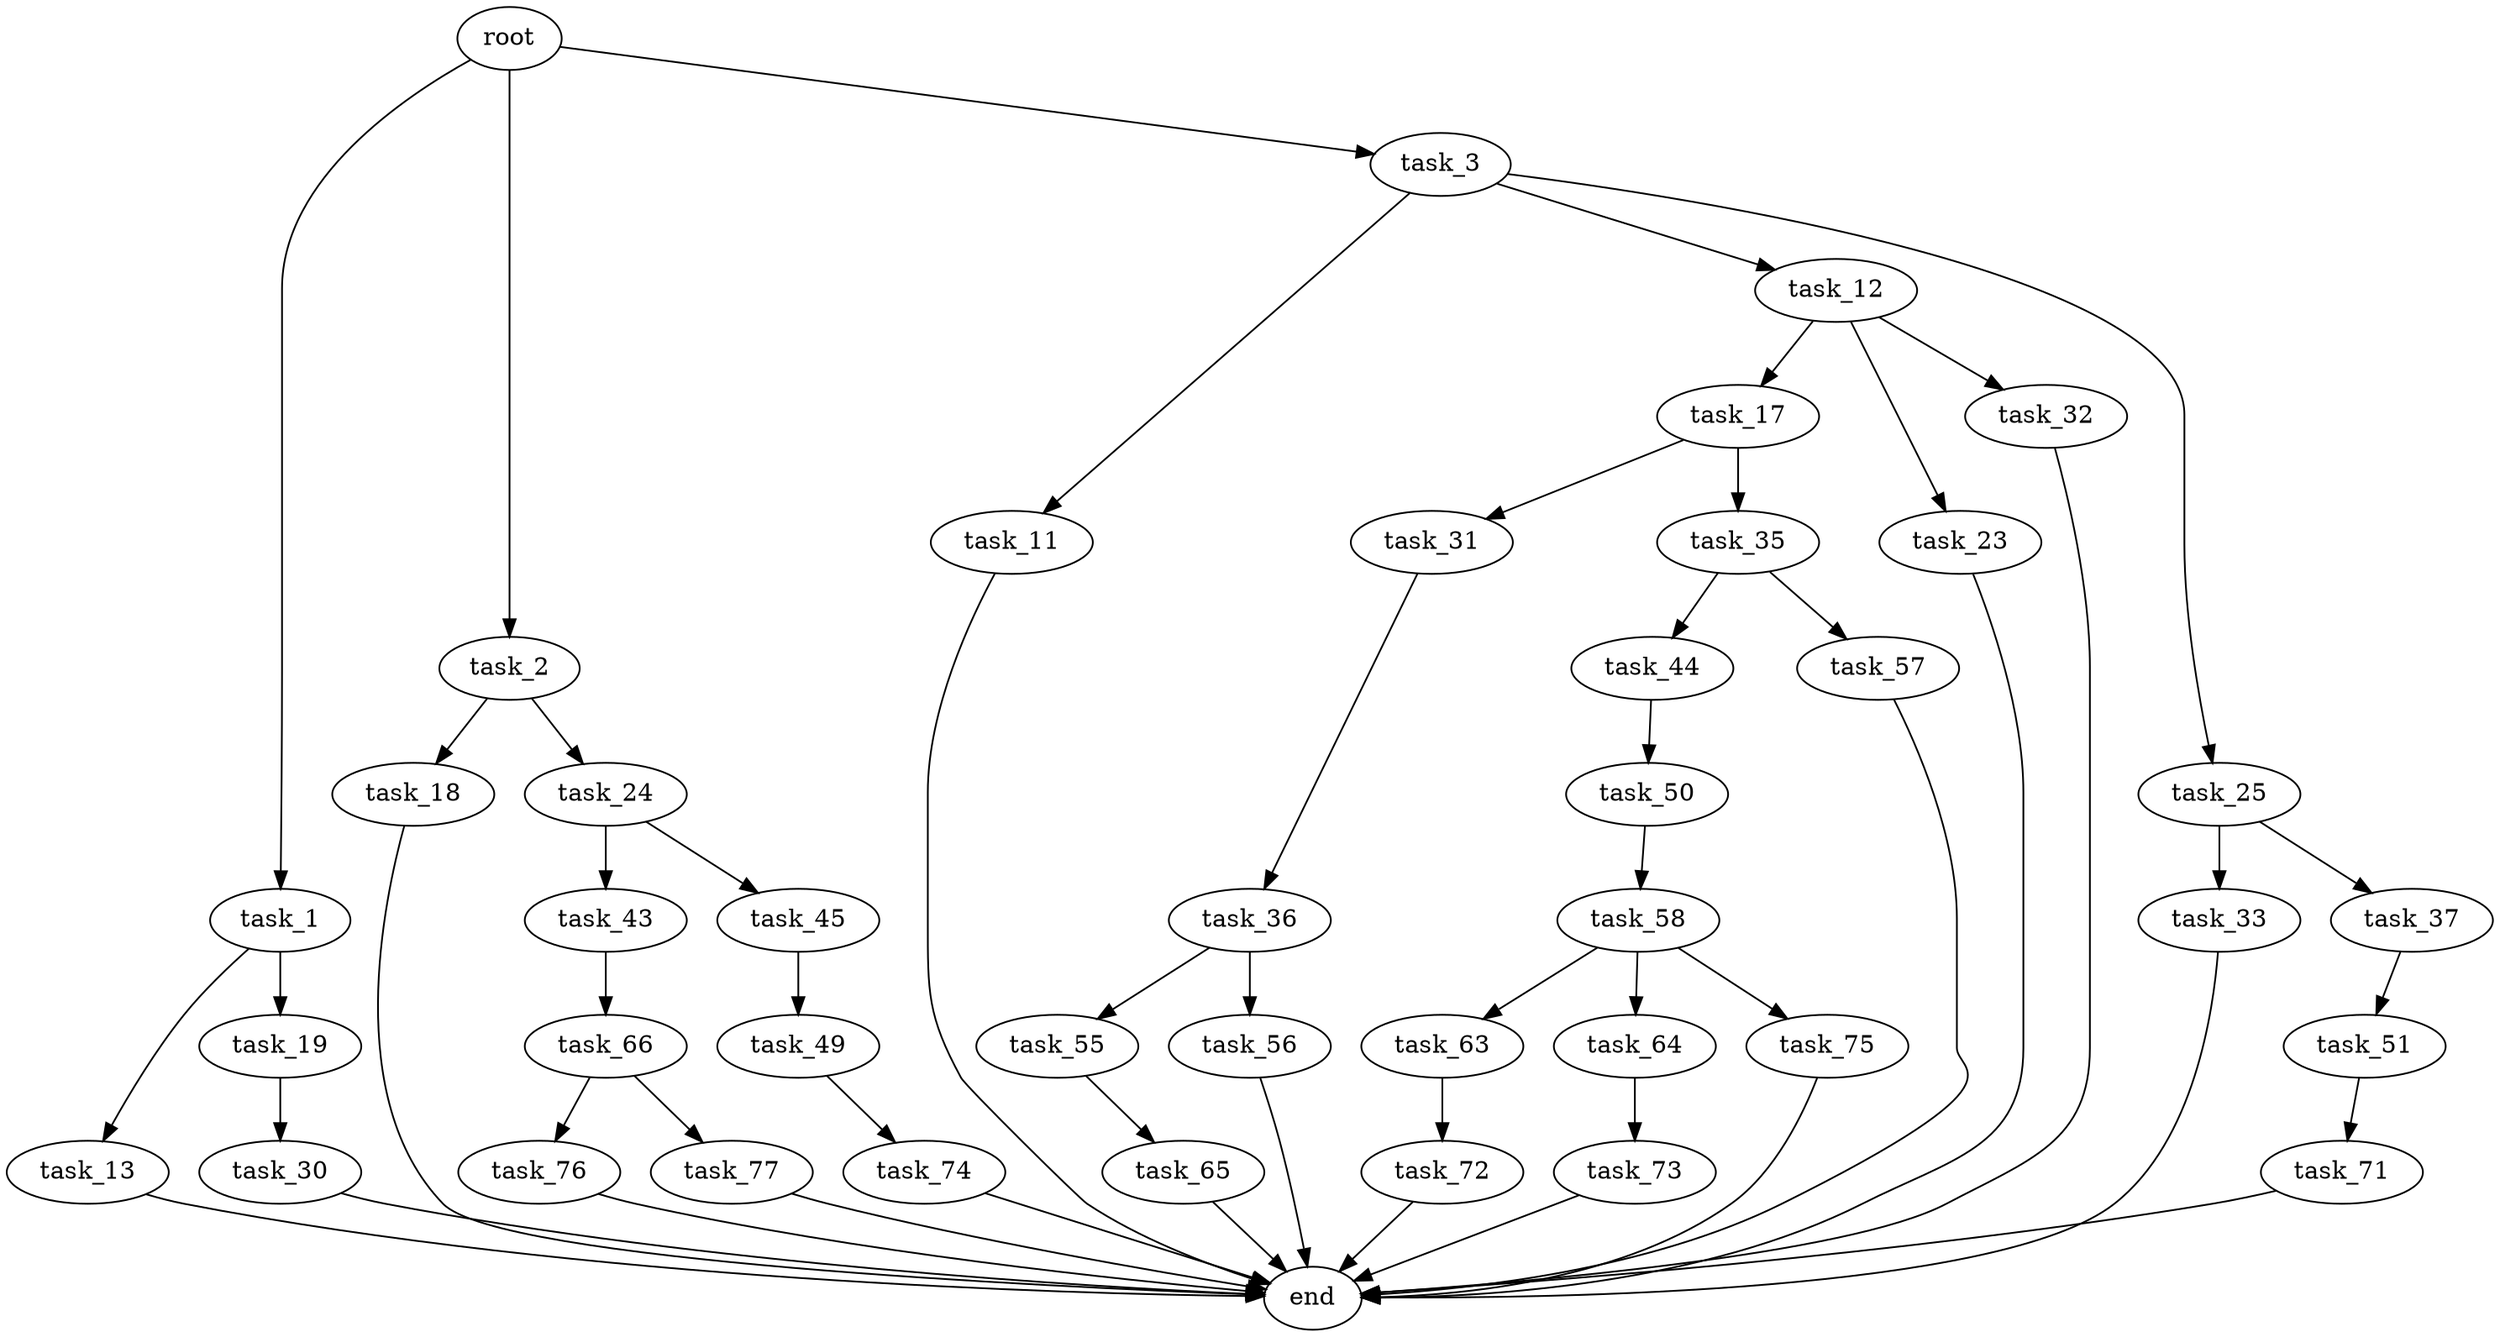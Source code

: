 digraph G {
  root [size="0.000000"];
  task_1 [size="31679970345.000000"];
  task_2 [size="3533923686.000000"];
  task_3 [size="961554552822.000000"];
  task_13 [size="134217728000.000000"];
  task_19 [size="163169834398.000000"];
  task_18 [size="9810043794.000000"];
  task_24 [size="94165693765.000000"];
  task_11 [size="383751541287.000000"];
  task_12 [size="439089810136.000000"];
  task_25 [size="38636207772.000000"];
  end [size="0.000000"];
  task_17 [size="100359886512.000000"];
  task_23 [size="2037688782.000000"];
  task_32 [size="28991029248.000000"];
  task_31 [size="68719476736.000000"];
  task_35 [size="357321104972.000000"];
  task_30 [size="221663329715.000000"];
  task_43 [size="16951359122.000000"];
  task_45 [size="896125753181.000000"];
  task_33 [size="368293445632.000000"];
  task_37 [size="231928233984.000000"];
  task_36 [size="145178995188.000000"];
  task_44 [size="96575330222.000000"];
  task_57 [size="782757789696.000000"];
  task_55 [size="1022460892540.000000"];
  task_56 [size="45665340468.000000"];
  task_51 [size="7622970366.000000"];
  task_66 [size="368293445632.000000"];
  task_50 [size="8322869020.000000"];
  task_49 [size="6319325822.000000"];
  task_74 [size="53257321759.000000"];
  task_58 [size="325843976435.000000"];
  task_71 [size="549755813888.000000"];
  task_65 [size="52551301848.000000"];
  task_63 [size="5239487499.000000"];
  task_64 [size="7301362720.000000"];
  task_75 [size="680521798884.000000"];
  task_72 [size="73589675036.000000"];
  task_73 [size="782757789696.000000"];
  task_76 [size="1009200775.000000"];
  task_77 [size="3070771540.000000"];

  root -> task_1 [size="1.000000"];
  root -> task_2 [size="1.000000"];
  root -> task_3 [size="1.000000"];
  task_1 -> task_13 [size="679477248.000000"];
  task_1 -> task_19 [size="679477248.000000"];
  task_2 -> task_18 [size="75497472.000000"];
  task_2 -> task_24 [size="75497472.000000"];
  task_3 -> task_11 [size="679477248.000000"];
  task_3 -> task_12 [size="679477248.000000"];
  task_3 -> task_25 [size="679477248.000000"];
  task_13 -> end [size="1.000000"];
  task_19 -> task_30 [size="301989888.000000"];
  task_18 -> end [size="1.000000"];
  task_24 -> task_43 [size="301989888.000000"];
  task_24 -> task_45 [size="301989888.000000"];
  task_11 -> end [size="1.000000"];
  task_12 -> task_17 [size="411041792.000000"];
  task_12 -> task_23 [size="411041792.000000"];
  task_12 -> task_32 [size="411041792.000000"];
  task_25 -> task_33 [size="679477248.000000"];
  task_25 -> task_37 [size="679477248.000000"];
  task_17 -> task_31 [size="75497472.000000"];
  task_17 -> task_35 [size="75497472.000000"];
  task_23 -> end [size="1.000000"];
  task_32 -> end [size="1.000000"];
  task_31 -> task_36 [size="134217728.000000"];
  task_35 -> task_44 [size="536870912.000000"];
  task_35 -> task_57 [size="536870912.000000"];
  task_30 -> end [size="1.000000"];
  task_43 -> task_66 [size="301989888.000000"];
  task_45 -> task_49 [size="679477248.000000"];
  task_33 -> end [size="1.000000"];
  task_37 -> task_51 [size="301989888.000000"];
  task_36 -> task_55 [size="209715200.000000"];
  task_36 -> task_56 [size="209715200.000000"];
  task_44 -> task_50 [size="75497472.000000"];
  task_57 -> end [size="1.000000"];
  task_55 -> task_65 [size="838860800.000000"];
  task_56 -> end [size="1.000000"];
  task_51 -> task_71 [size="209715200.000000"];
  task_66 -> task_76 [size="411041792.000000"];
  task_66 -> task_77 [size="411041792.000000"];
  task_50 -> task_58 [size="536870912.000000"];
  task_49 -> task_74 [size="134217728.000000"];
  task_74 -> end [size="1.000000"];
  task_58 -> task_63 [size="411041792.000000"];
  task_58 -> task_64 [size="411041792.000000"];
  task_58 -> task_75 [size="411041792.000000"];
  task_71 -> end [size="1.000000"];
  task_65 -> end [size="1.000000"];
  task_63 -> task_72 [size="411041792.000000"];
  task_64 -> task_73 [size="134217728.000000"];
  task_75 -> end [size="1.000000"];
  task_72 -> end [size="1.000000"];
  task_73 -> end [size="1.000000"];
  task_76 -> end [size="1.000000"];
  task_77 -> end [size="1.000000"];
}
